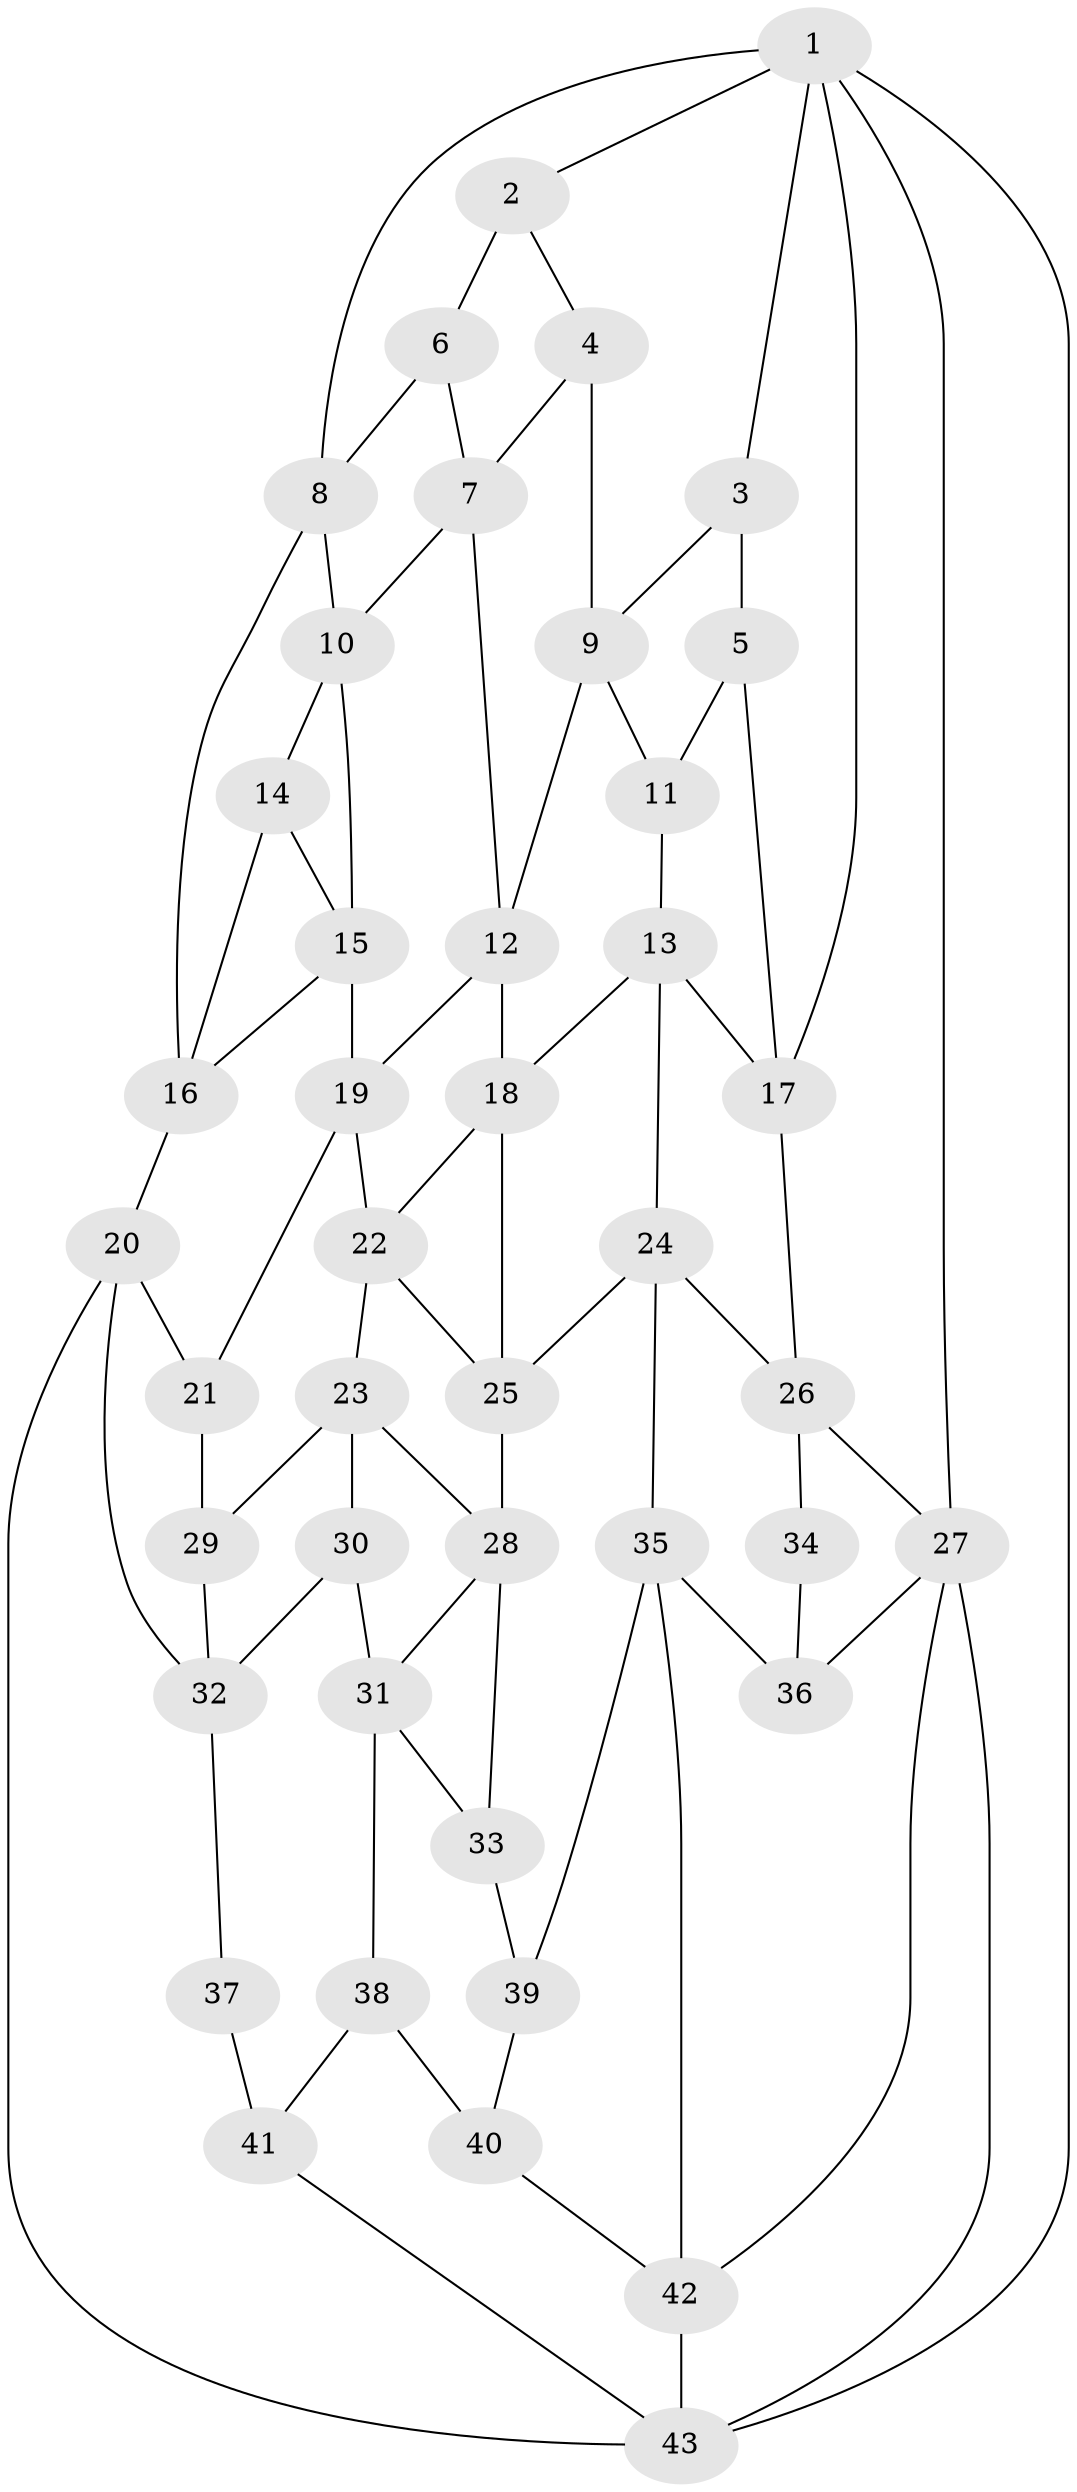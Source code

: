 // original degree distribution, {3: 0.03571428571428571, 6: 0.2619047619047619, 4: 0.2619047619047619, 5: 0.44047619047619047}
// Generated by graph-tools (version 1.1) at 2025/51/03/09/25 03:51:02]
// undirected, 43 vertices, 78 edges
graph export_dot {
graph [start="1"]
  node [color=gray90,style=filled];
  1;
  2;
  3;
  4;
  5;
  6;
  7;
  8;
  9;
  10;
  11;
  12;
  13;
  14;
  15;
  16;
  17;
  18;
  19;
  20;
  21;
  22;
  23;
  24;
  25;
  26;
  27;
  28;
  29;
  30;
  31;
  32;
  33;
  34;
  35;
  36;
  37;
  38;
  39;
  40;
  41;
  42;
  43;
  1 -- 2 [weight=1.0];
  1 -- 3 [weight=1.0];
  1 -- 8 [weight=1.0];
  1 -- 17 [weight=1.0];
  1 -- 27 [weight=1.0];
  1 -- 43 [weight=1.0];
  2 -- 4 [weight=1.0];
  2 -- 6 [weight=2.0];
  3 -- 5 [weight=1.0];
  3 -- 9 [weight=1.0];
  4 -- 7 [weight=1.0];
  4 -- 9 [weight=1.0];
  5 -- 11 [weight=2.0];
  5 -- 17 [weight=1.0];
  6 -- 7 [weight=1.0];
  6 -- 8 [weight=1.0];
  7 -- 10 [weight=1.0];
  7 -- 12 [weight=1.0];
  8 -- 10 [weight=1.0];
  8 -- 16 [weight=1.0];
  9 -- 11 [weight=1.0];
  9 -- 12 [weight=1.0];
  10 -- 14 [weight=1.0];
  10 -- 15 [weight=1.0];
  11 -- 13 [weight=1.0];
  12 -- 18 [weight=1.0];
  12 -- 19 [weight=1.0];
  13 -- 17 [weight=1.0];
  13 -- 18 [weight=1.0];
  13 -- 24 [weight=1.0];
  14 -- 15 [weight=1.0];
  14 -- 16 [weight=1.0];
  15 -- 16 [weight=1.0];
  15 -- 19 [weight=1.0];
  16 -- 20 [weight=1.0];
  17 -- 26 [weight=1.0];
  18 -- 22 [weight=1.0];
  18 -- 25 [weight=1.0];
  19 -- 21 [weight=1.0];
  19 -- 22 [weight=1.0];
  20 -- 21 [weight=1.0];
  20 -- 32 [weight=1.0];
  20 -- 43 [weight=1.0];
  21 -- 29 [weight=2.0];
  22 -- 23 [weight=1.0];
  22 -- 25 [weight=1.0];
  23 -- 28 [weight=1.0];
  23 -- 29 [weight=1.0];
  23 -- 30 [weight=1.0];
  24 -- 25 [weight=1.0];
  24 -- 26 [weight=1.0];
  24 -- 35 [weight=1.0];
  25 -- 28 [weight=1.0];
  26 -- 27 [weight=1.0];
  26 -- 34 [weight=1.0];
  27 -- 36 [weight=1.0];
  27 -- 42 [weight=1.0];
  27 -- 43 [weight=1.0];
  28 -- 31 [weight=1.0];
  28 -- 33 [weight=1.0];
  29 -- 32 [weight=1.0];
  30 -- 31 [weight=1.0];
  30 -- 32 [weight=1.0];
  31 -- 33 [weight=1.0];
  31 -- 38 [weight=1.0];
  32 -- 37 [weight=1.0];
  33 -- 39 [weight=2.0];
  34 -- 36 [weight=2.0];
  35 -- 36 [weight=1.0];
  35 -- 39 [weight=1.0];
  35 -- 42 [weight=1.0];
  37 -- 41 [weight=2.0];
  38 -- 40 [weight=2.0];
  38 -- 41 [weight=1.0];
  39 -- 40 [weight=1.0];
  40 -- 42 [weight=1.0];
  41 -- 43 [weight=1.0];
  42 -- 43 [weight=1.0];
}
